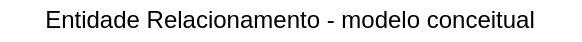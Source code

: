 <mxfile version="15.1.0" type="github">
  <diagram id="W5IncjfvpClahZZtEphu" name="Page-1">
    <mxGraphModel dx="401" dy="784" grid="1" gridSize="10" guides="1" tooltips="1" connect="1" arrows="1" fold="1" page="1" pageScale="1" pageWidth="827" pageHeight="1169" math="0" shadow="0">
      <root>
        <mxCell id="0" />
        <mxCell id="1" parent="0" />
        <mxCell id="Y_Ned6sjmw7D3XwH5DTp-1" value="Entidade Relacionamento - modelo conceitual" style="text;html=1;strokeColor=none;fillColor=none;align=center;verticalAlign=middle;whiteSpace=wrap;rounded=0;" vertex="1" parent="1">
          <mxGeometry x="20" y="70" width="290" height="20" as="geometry" />
        </mxCell>
      </root>
    </mxGraphModel>
  </diagram>
</mxfile>
